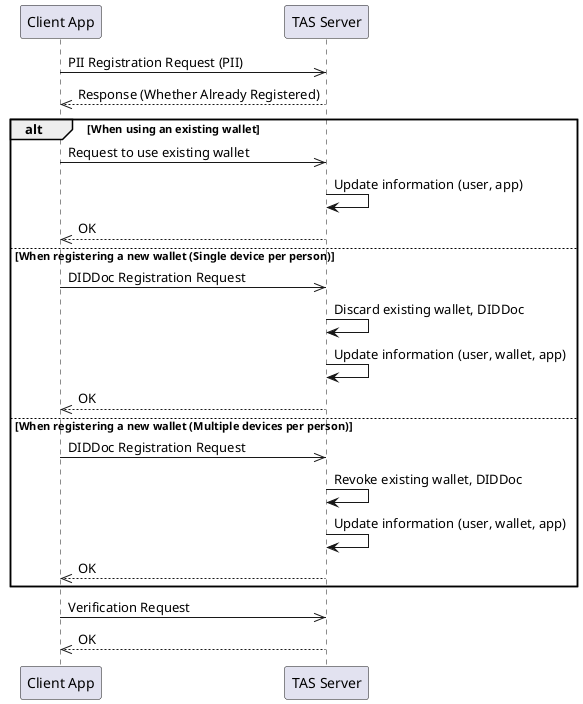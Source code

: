 @startuml
participant app as "Client App"
participant tas as "TAS Server"

app ->> tas : PII Registration Request (PII)
tas -->> app : Response (Whether Already Registered)

alt When using an existing wallet
    app ->> tas : Request to use existing wallet
    tas -> tas : Update information (user, app)
    tas -->> app : OK
else When registering a new wallet (Single device per person)
    app ->> tas : DIDDoc Registration Request
    tas -> tas : Discard existing wallet, DIDDoc
    tas -> tas : Update information (user, wallet, app)
    tas -->> app : OK
else When registering a new wallet (Multiple devices per person)
    app ->> tas : DIDDoc Registration Request
    tas -> tas : Revoke existing wallet, DIDDoc
    tas -> tas : Update information (user, wallet, app)
    tas -->> app : OK
end

app ->> tas : Verification Request
tas -->> app : OK
@enduml